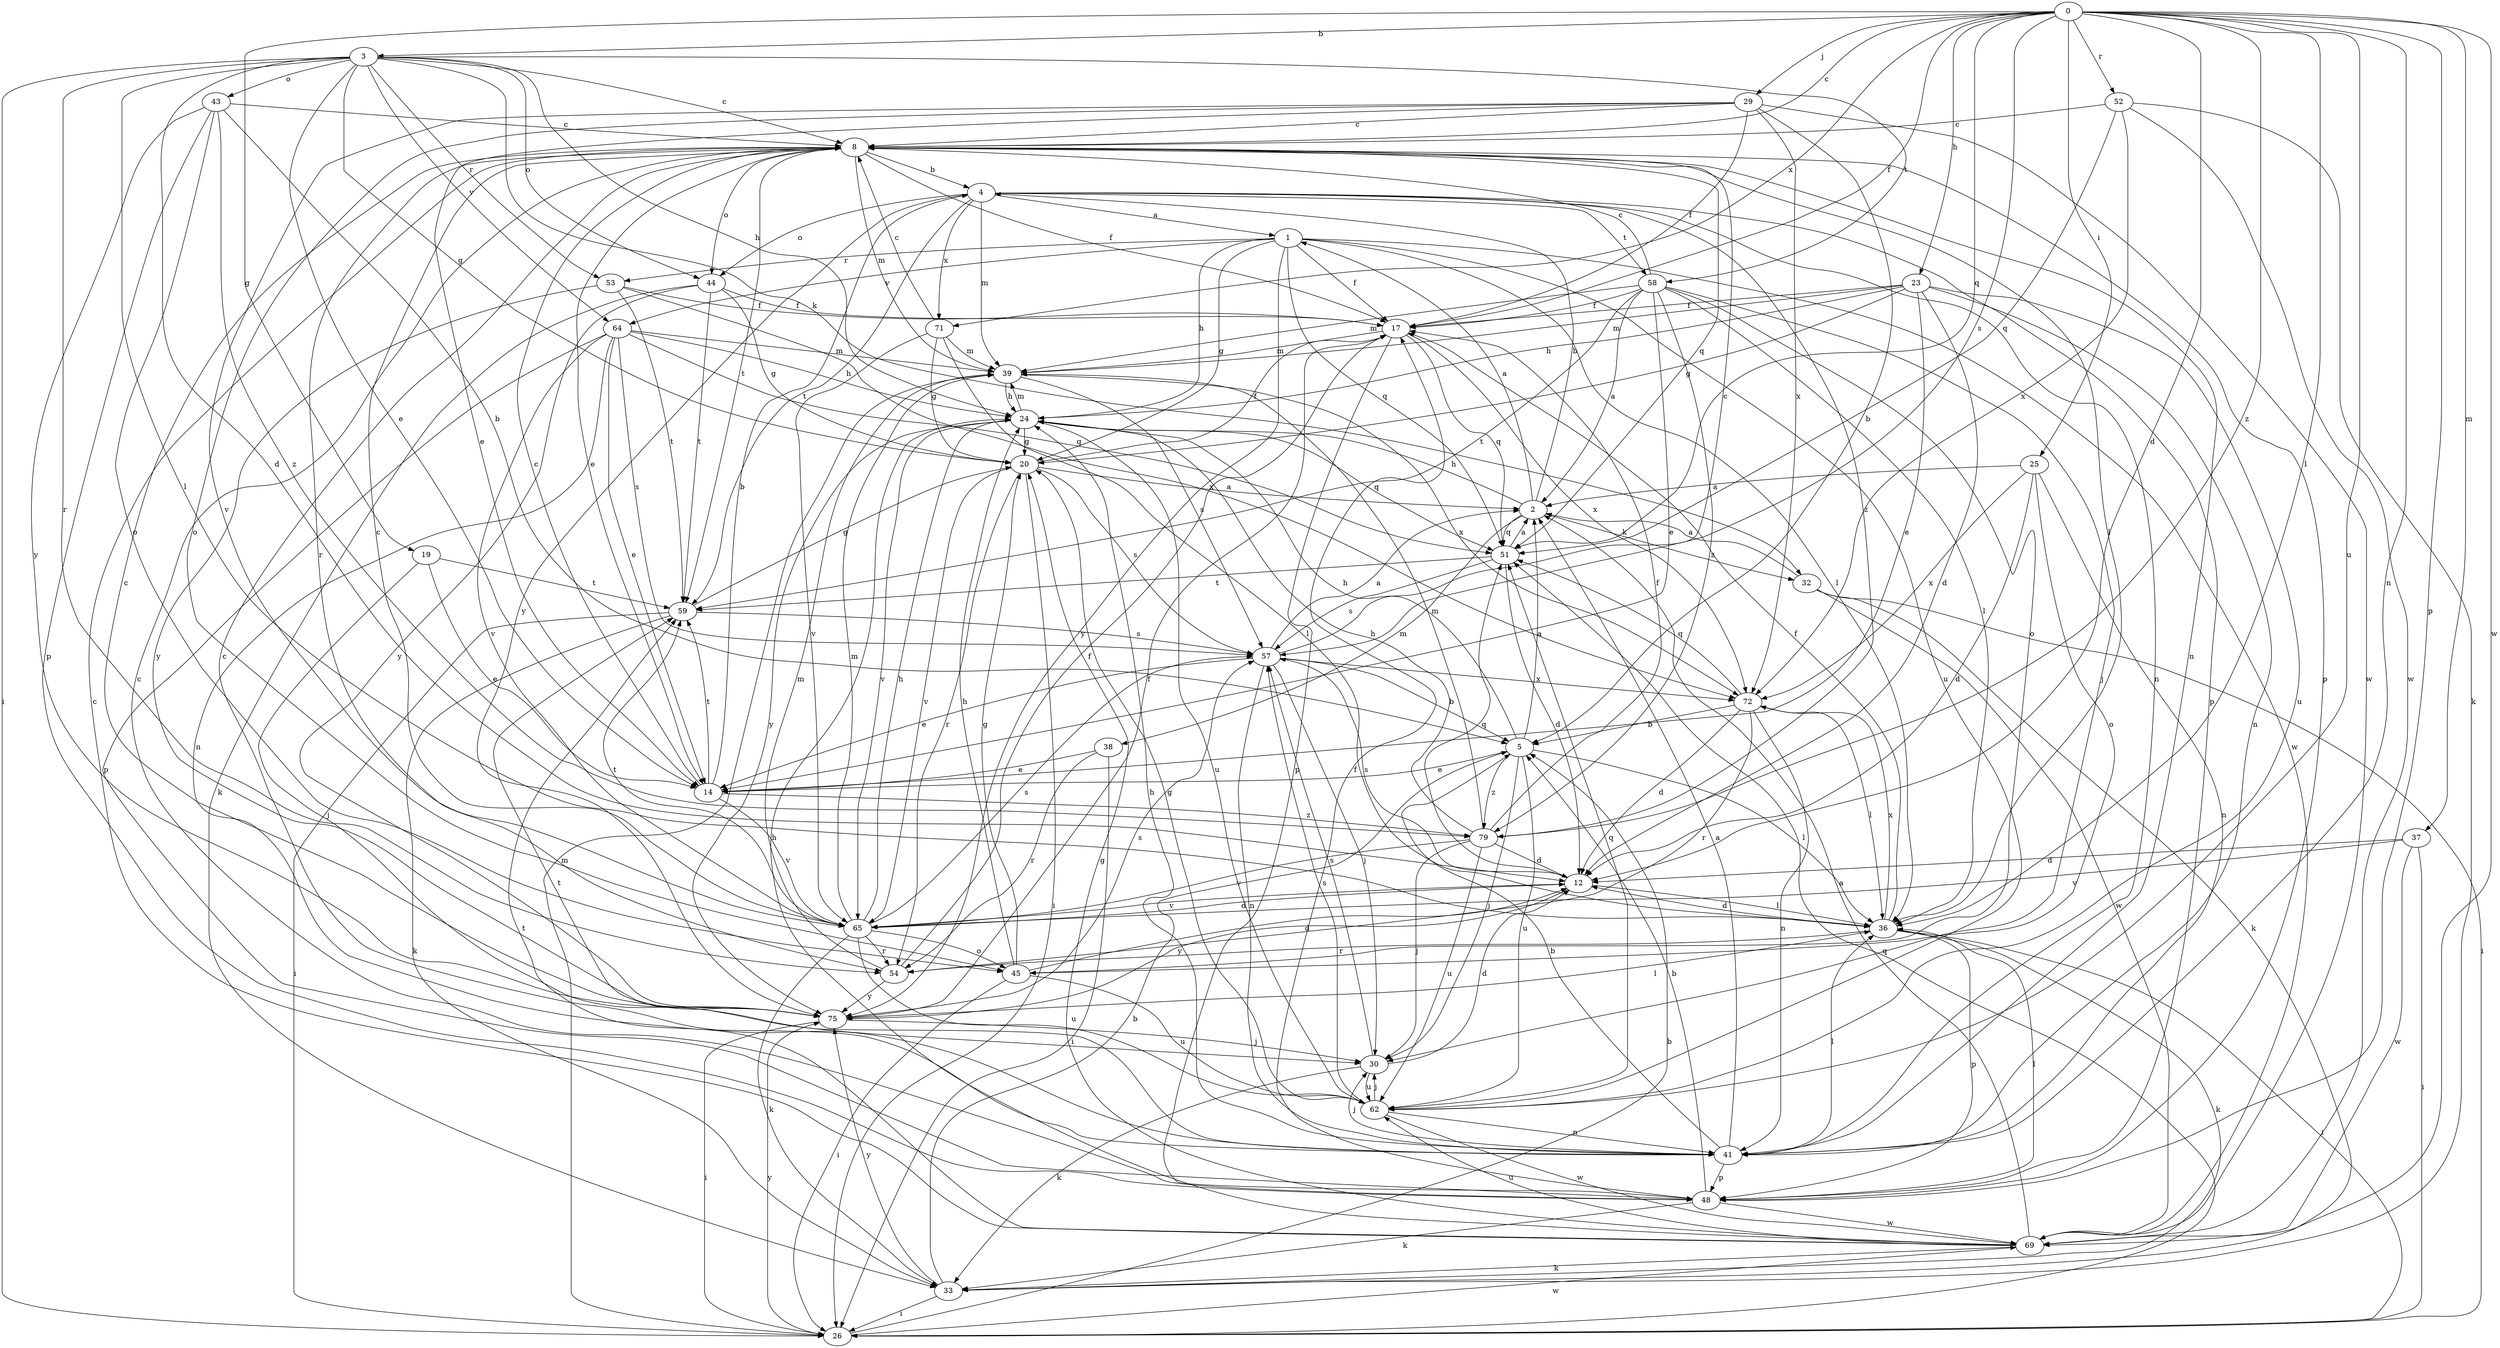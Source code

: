 strict digraph  {
0;
1;
2;
3;
4;
5;
8;
12;
14;
17;
19;
20;
23;
24;
25;
26;
29;
30;
32;
33;
36;
37;
38;
39;
41;
43;
44;
45;
48;
51;
52;
53;
54;
57;
58;
59;
62;
64;
65;
69;
71;
72;
75;
79;
0 -> 3  [label=b];
0 -> 8  [label=c];
0 -> 12  [label=d];
0 -> 17  [label=f];
0 -> 19  [label=g];
0 -> 23  [label=h];
0 -> 25  [label=i];
0 -> 29  [label=j];
0 -> 36  [label=l];
0 -> 37  [label=m];
0 -> 41  [label=n];
0 -> 48  [label=p];
0 -> 51  [label=q];
0 -> 52  [label=r];
0 -> 57  [label=s];
0 -> 62  [label=u];
0 -> 69  [label=w];
0 -> 71  [label=x];
0 -> 79  [label=z];
1 -> 17  [label=f];
1 -> 20  [label=g];
1 -> 24  [label=h];
1 -> 36  [label=l];
1 -> 51  [label=q];
1 -> 53  [label=r];
1 -> 62  [label=u];
1 -> 64  [label=v];
1 -> 69  [label=w];
1 -> 75  [label=y];
2 -> 1  [label=a];
2 -> 4  [label=b];
2 -> 24  [label=h];
2 -> 32  [label=k];
2 -> 38  [label=m];
2 -> 51  [label=q];
3 -> 8  [label=c];
3 -> 12  [label=d];
3 -> 14  [label=e];
3 -> 20  [label=g];
3 -> 24  [label=h];
3 -> 26  [label=i];
3 -> 32  [label=k];
3 -> 36  [label=l];
3 -> 43  [label=o];
3 -> 44  [label=o];
3 -> 53  [label=r];
3 -> 54  [label=r];
3 -> 58  [label=t];
3 -> 64  [label=v];
4 -> 1  [label=a];
4 -> 39  [label=m];
4 -> 41  [label=n];
4 -> 44  [label=o];
4 -> 48  [label=p];
4 -> 58  [label=t];
4 -> 59  [label=t];
4 -> 71  [label=x];
4 -> 75  [label=y];
4 -> 79  [label=z];
5 -> 2  [label=a];
5 -> 14  [label=e];
5 -> 24  [label=h];
5 -> 30  [label=j];
5 -> 36  [label=l];
5 -> 62  [label=u];
5 -> 79  [label=z];
8 -> 4  [label=b];
8 -> 14  [label=e];
8 -> 17  [label=f];
8 -> 36  [label=l];
8 -> 39  [label=m];
8 -> 41  [label=n];
8 -> 44  [label=o];
8 -> 48  [label=p];
8 -> 51  [label=q];
8 -> 54  [label=r];
8 -> 59  [label=t];
12 -> 36  [label=l];
12 -> 51  [label=q];
12 -> 57  [label=s];
12 -> 65  [label=v];
12 -> 75  [label=y];
14 -> 4  [label=b];
14 -> 8  [label=c];
14 -> 59  [label=t];
14 -> 65  [label=v];
14 -> 79  [label=z];
17 -> 39  [label=m];
17 -> 48  [label=p];
17 -> 51  [label=q];
17 -> 72  [label=x];
19 -> 14  [label=e];
19 -> 30  [label=j];
19 -> 59  [label=t];
20 -> 2  [label=a];
20 -> 17  [label=f];
20 -> 26  [label=i];
20 -> 54  [label=r];
20 -> 57  [label=s];
20 -> 65  [label=v];
23 -> 12  [label=d];
23 -> 14  [label=e];
23 -> 17  [label=f];
23 -> 20  [label=g];
23 -> 24  [label=h];
23 -> 39  [label=m];
23 -> 41  [label=n];
23 -> 62  [label=u];
24 -> 20  [label=g];
24 -> 39  [label=m];
24 -> 51  [label=q];
24 -> 62  [label=u];
24 -> 65  [label=v];
24 -> 75  [label=y];
25 -> 2  [label=a];
25 -> 12  [label=d];
25 -> 41  [label=n];
25 -> 45  [label=o];
25 -> 72  [label=x];
26 -> 5  [label=b];
26 -> 39  [label=m];
26 -> 51  [label=q];
26 -> 69  [label=w];
26 -> 75  [label=y];
29 -> 5  [label=b];
29 -> 8  [label=c];
29 -> 14  [label=e];
29 -> 17  [label=f];
29 -> 45  [label=o];
29 -> 65  [label=v];
29 -> 69  [label=w];
29 -> 72  [label=x];
30 -> 12  [label=d];
30 -> 33  [label=k];
30 -> 57  [label=s];
30 -> 62  [label=u];
32 -> 2  [label=a];
32 -> 26  [label=i];
32 -> 33  [label=k];
32 -> 69  [label=w];
33 -> 5  [label=b];
33 -> 26  [label=i];
33 -> 75  [label=y];
36 -> 12  [label=d];
36 -> 17  [label=f];
36 -> 26  [label=i];
36 -> 33  [label=k];
36 -> 48  [label=p];
36 -> 54  [label=r];
36 -> 72  [label=x];
37 -> 12  [label=d];
37 -> 26  [label=i];
37 -> 65  [label=v];
37 -> 69  [label=w];
38 -> 14  [label=e];
38 -> 26  [label=i];
38 -> 54  [label=r];
39 -> 24  [label=h];
39 -> 57  [label=s];
39 -> 72  [label=x];
41 -> 2  [label=a];
41 -> 5  [label=b];
41 -> 8  [label=c];
41 -> 24  [label=h];
41 -> 30  [label=j];
41 -> 36  [label=l];
41 -> 48  [label=p];
41 -> 59  [label=t];
43 -> 5  [label=b];
43 -> 8  [label=c];
43 -> 45  [label=o];
43 -> 48  [label=p];
43 -> 75  [label=y];
43 -> 79  [label=z];
44 -> 17  [label=f];
44 -> 20  [label=g];
44 -> 33  [label=k];
44 -> 59  [label=t];
44 -> 75  [label=y];
45 -> 12  [label=d];
45 -> 20  [label=g];
45 -> 24  [label=h];
45 -> 26  [label=i];
45 -> 62  [label=u];
48 -> 5  [label=b];
48 -> 8  [label=c];
48 -> 17  [label=f];
48 -> 33  [label=k];
48 -> 36  [label=l];
48 -> 69  [label=w];
51 -> 2  [label=a];
51 -> 12  [label=d];
51 -> 57  [label=s];
51 -> 59  [label=t];
52 -> 8  [label=c];
52 -> 33  [label=k];
52 -> 51  [label=q];
52 -> 69  [label=w];
52 -> 72  [label=x];
53 -> 17  [label=f];
53 -> 59  [label=t];
53 -> 72  [label=x];
53 -> 75  [label=y];
54 -> 17  [label=f];
54 -> 39  [label=m];
54 -> 75  [label=y];
57 -> 2  [label=a];
57 -> 5  [label=b];
57 -> 8  [label=c];
57 -> 14  [label=e];
57 -> 30  [label=j];
57 -> 41  [label=n];
57 -> 72  [label=x];
58 -> 2  [label=a];
58 -> 8  [label=c];
58 -> 14  [label=e];
58 -> 17  [label=f];
58 -> 30  [label=j];
58 -> 36  [label=l];
58 -> 39  [label=m];
58 -> 45  [label=o];
58 -> 59  [label=t];
58 -> 79  [label=z];
59 -> 20  [label=g];
59 -> 26  [label=i];
59 -> 33  [label=k];
59 -> 57  [label=s];
62 -> 20  [label=g];
62 -> 30  [label=j];
62 -> 41  [label=n];
62 -> 51  [label=q];
62 -> 57  [label=s];
62 -> 69  [label=w];
64 -> 14  [label=e];
64 -> 24  [label=h];
64 -> 39  [label=m];
64 -> 41  [label=n];
64 -> 48  [label=p];
64 -> 51  [label=q];
64 -> 57  [label=s];
64 -> 65  [label=v];
65 -> 8  [label=c];
65 -> 12  [label=d];
65 -> 24  [label=h];
65 -> 33  [label=k];
65 -> 39  [label=m];
65 -> 45  [label=o];
65 -> 54  [label=r];
65 -> 57  [label=s];
65 -> 59  [label=t];
65 -> 62  [label=u];
69 -> 2  [label=a];
69 -> 8  [label=c];
69 -> 20  [label=g];
69 -> 24  [label=h];
69 -> 33  [label=k];
69 -> 59  [label=t];
69 -> 62  [label=u];
71 -> 8  [label=c];
71 -> 20  [label=g];
71 -> 36  [label=l];
71 -> 39  [label=m];
71 -> 65  [label=v];
72 -> 5  [label=b];
72 -> 12  [label=d];
72 -> 36  [label=l];
72 -> 41  [label=n];
72 -> 51  [label=q];
72 -> 54  [label=r];
75 -> 8  [label=c];
75 -> 17  [label=f];
75 -> 26  [label=i];
75 -> 30  [label=j];
75 -> 36  [label=l];
75 -> 57  [label=s];
79 -> 12  [label=d];
79 -> 17  [label=f];
79 -> 24  [label=h];
79 -> 30  [label=j];
79 -> 39  [label=m];
79 -> 62  [label=u];
79 -> 65  [label=v];
}
